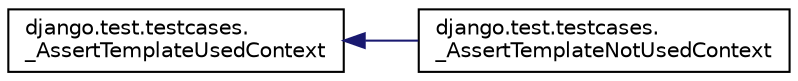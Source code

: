 digraph "Graphical Class Hierarchy"
{
 // LATEX_PDF_SIZE
  edge [fontname="Helvetica",fontsize="10",labelfontname="Helvetica",labelfontsize="10"];
  node [fontname="Helvetica",fontsize="10",shape=record];
  rankdir="LR";
  Node0 [label="django.test.testcases.\l_AssertTemplateUsedContext",height=0.2,width=0.4,color="black", fillcolor="white", style="filled",URL="$classdjango_1_1test_1_1testcases_1_1___assert_template_used_context.html",tooltip=" "];
  Node0 -> Node1 [dir="back",color="midnightblue",fontsize="10",style="solid",fontname="Helvetica"];
  Node1 [label="django.test.testcases.\l_AssertTemplateNotUsedContext",height=0.2,width=0.4,color="black", fillcolor="white", style="filled",URL="$classdjango_1_1test_1_1testcases_1_1___assert_template_not_used_context.html",tooltip=" "];
}
